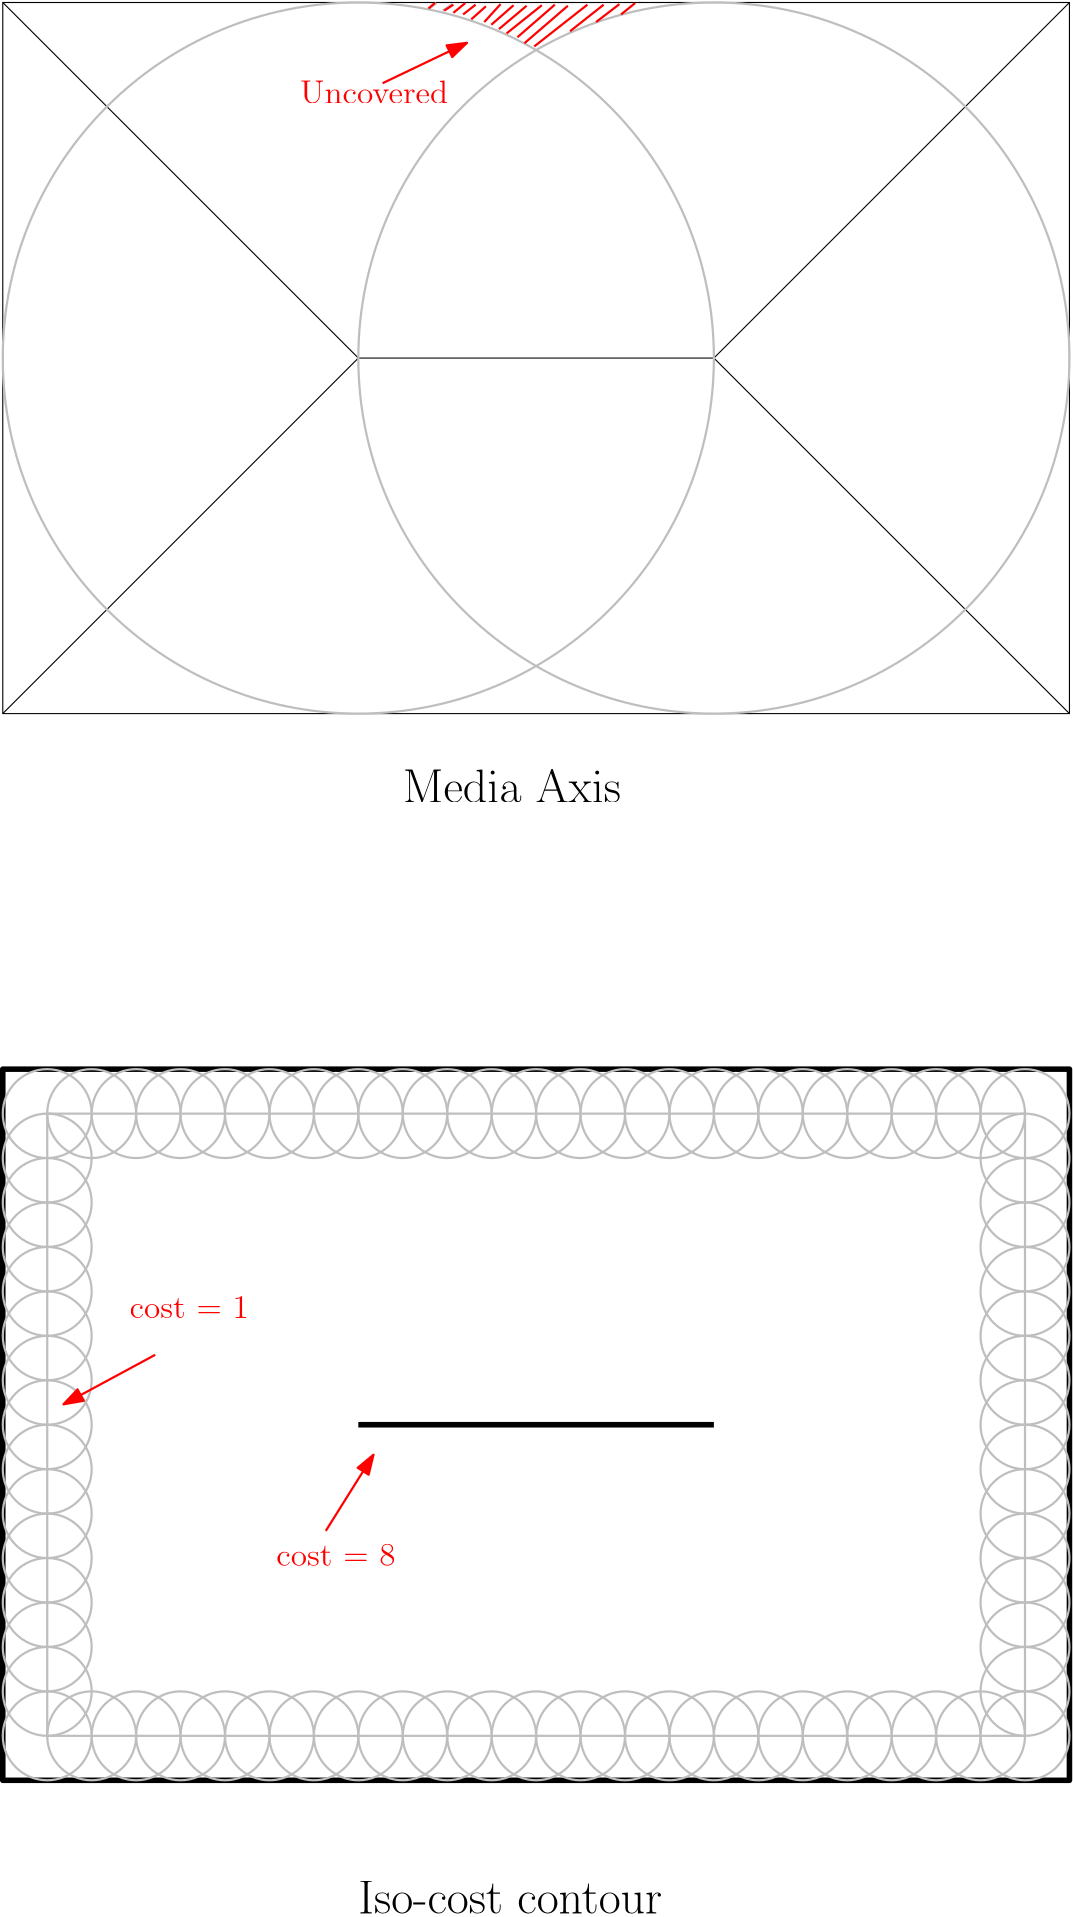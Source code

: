 <?xml version="1.0"?>
<!DOCTYPE ipe SYSTEM "ipe.dtd">
<ipe version="70005" creator="Ipe 7.1.4">
<info created="D:20140708014344" modified="D:20140708042005"/>
<ipestyle name="basic">
<symbol name="arrow/arc(spx)">
<path stroke="sym-stroke" fill="sym-stroke" pen="sym-pen">
0 0 m
-1 0.333 l
-1 -0.333 l
h
</path>
</symbol>
<symbol name="arrow/farc(spx)">
<path stroke="sym-stroke" fill="white" pen="sym-pen">
0 0 m
-1 0.333 l
-1 -0.333 l
h
</path>
</symbol>
<symbol name="mark/circle(sx)" transformations="translations">
<path fill="sym-stroke">
0.6 0 0 0.6 0 0 e
0.4 0 0 0.4 0 0 e
</path>
</symbol>
<symbol name="mark/disk(sx)" transformations="translations">
<path fill="sym-stroke">
0.6 0 0 0.6 0 0 e
</path>
</symbol>
<symbol name="mark/fdisk(sfx)" transformations="translations">
<group>
<path fill="sym-fill">
0.5 0 0 0.5 0 0 e
</path>
<path fill="sym-stroke" fillrule="eofill">
0.6 0 0 0.6 0 0 e
0.4 0 0 0.4 0 0 e
</path>
</group>
</symbol>
<symbol name="mark/box(sx)" transformations="translations">
<path fill="sym-stroke" fillrule="eofill">
-0.6 -0.6 m
0.6 -0.6 l
0.6 0.6 l
-0.6 0.6 l
h
-0.4 -0.4 m
0.4 -0.4 l
0.4 0.4 l
-0.4 0.4 l
h
</path>
</symbol>
<symbol name="mark/square(sx)" transformations="translations">
<path fill="sym-stroke">
-0.6 -0.6 m
0.6 -0.6 l
0.6 0.6 l
-0.6 0.6 l
h
</path>
</symbol>
<symbol name="mark/fsquare(sfx)" transformations="translations">
<group>
<path fill="sym-fill">
-0.5 -0.5 m
0.5 -0.5 l
0.5 0.5 l
-0.5 0.5 l
h
</path>
<path fill="sym-stroke" fillrule="eofill">
-0.6 -0.6 m
0.6 -0.6 l
0.6 0.6 l
-0.6 0.6 l
h
-0.4 -0.4 m
0.4 -0.4 l
0.4 0.4 l
-0.4 0.4 l
h
</path>
</group>
</symbol>
<symbol name="mark/cross(sx)" transformations="translations">
<group>
<path fill="sym-stroke">
-0.43 -0.57 m
0.57 0.43 l
0.43 0.57 l
-0.57 -0.43 l
h
</path>
<path fill="sym-stroke">
-0.43 0.57 m
0.57 -0.43 l
0.43 -0.57 l
-0.57 0.43 l
h
</path>
</group>
</symbol>
<symbol name="arrow/fnormal(spx)">
<path stroke="sym-stroke" fill="white" pen="sym-pen">
0 0 m
-1 0.333 l
-1 -0.333 l
h
</path>
</symbol>
<symbol name="arrow/pointed(spx)">
<path stroke="sym-stroke" fill="sym-stroke" pen="sym-pen">
0 0 m
-1 0.333 l
-0.8 0 l
-1 -0.333 l
h
</path>
</symbol>
<symbol name="arrow/fpointed(spx)">
<path stroke="sym-stroke" fill="white" pen="sym-pen">
0 0 m
-1 0.333 l
-0.8 0 l
-1 -0.333 l
h
</path>
</symbol>
<symbol name="arrow/linear(spx)">
<path stroke="sym-stroke" pen="sym-pen">
-1 0.333 m
0 0 l
-1 -0.333 l
</path>
</symbol>
<symbol name="arrow/fdouble(spx)">
<path stroke="sym-stroke" fill="white" pen="sym-pen">
0 0 m
-1 0.333 l
-1 -0.333 l
h
-1 0 m
-2 0.333 l
-2 -0.333 l
h
</path>
</symbol>
<symbol name="arrow/double(spx)">
<path stroke="sym-stroke" fill="sym-stroke" pen="sym-pen">
0 0 m
-1 0.333 l
-1 -0.333 l
h
-1 0 m
-2 0.333 l
-2 -0.333 l
h
</path>
</symbol>
<pen name="heavier" value="0.8"/>
<pen name="fat" value="1.2"/>
<pen name="ultrafat" value="2"/>
<symbolsize name="large" value="5"/>
<symbolsize name="small" value="2"/>
<symbolsize name="tiny" value="1.1"/>
<arrowsize name="large" value="10"/>
<arrowsize name="small" value="5"/>
<arrowsize name="tiny" value="3"/>
<color name="red" value="1 0 0"/>
<color name="green" value="0 1 0"/>
<color name="blue" value="0 0 1"/>
<color name="yellow" value="1 1 0"/>
<color name="orange" value="1 0.647 0"/>
<color name="gold" value="1 0.843 0"/>
<color name="purple" value="0.627 0.125 0.941"/>
<color name="gray" value="0.745"/>
<color name="brown" value="0.647 0.165 0.165"/>
<color name="navy" value="0 0 0.502"/>
<color name="pink" value="1 0.753 0.796"/>
<color name="seagreen" value="0.18 0.545 0.341"/>
<color name="turquoise" value="0.251 0.878 0.816"/>
<color name="violet" value="0.933 0.51 0.933"/>
<color name="darkblue" value="0 0 0.545"/>
<color name="darkcyan" value="0 0.545 0.545"/>
<color name="darkgray" value="0.663"/>
<color name="darkgreen" value="0 0.392 0"/>
<color name="darkmagenta" value="0.545 0 0.545"/>
<color name="darkorange" value="1 0.549 0"/>
<color name="darkred" value="0.545 0 0"/>
<color name="lightblue" value="0.678 0.847 0.902"/>
<color name="lightcyan" value="0.878 1 1"/>
<color name="lightgray" value="0.827"/>
<color name="lightgreen" value="0.565 0.933 0.565"/>
<color name="lightyellow" value="1 1 0.878"/>
<dashstyle name="dashed" value="[4] 0"/>
<dashstyle name="dotted" value="[1 3] 0"/>
<dashstyle name="dash dotted" value="[4 2 1 2] 0"/>
<dashstyle name="dash dot dotted" value="[4 2 1 2 1 2] 0"/>
<textsize name="large" value="\large"/>
<textsize name="Large" value="\Large"/>
<textsize name="LARGE" value="\LARGE"/>
<textsize name="huge" value="\huge"/>
<textsize name="Huge" value="\Huge"/>
<textsize name="small" value="\small"/>
<textsize name="footnote" value="\footnotesize"/>
<textsize name="tiny" value="\tiny"/>
<textstyle name="center" begin="\begin{center}" end="\end{center}"/>
<textstyle name="itemize" begin="\begin{itemize}" end="\end{itemize}"/>
<textstyle name="item" begin="\begin{itemize}\item{}" end="\end{itemize}"/>
<gridsize name="4 pts" value="4"/>
<gridsize name="8 pts (~3 mm)" value="8"/>
<gridsize name="16 pts (~6 mm)" value="16"/>
<gridsize name="32 pts (~12 mm)" value="32"/>
<gridsize name="10 pts (~3.5 mm)" value="10"/>
<gridsize name="20 pts (~7 mm)" value="20"/>
<gridsize name="14 pts (~5 mm)" value="14"/>
<gridsize name="28 pts (~10 mm)" value="28"/>
<gridsize name="56 pts (~20 mm)" value="56"/>
<anglesize name="90 deg" value="90"/>
<anglesize name="60 deg" value="60"/>
<anglesize name="45 deg" value="45"/>
<anglesize name="30 deg" value="30"/>
<anglesize name="22.5 deg" value="22.5"/>
<tiling name="falling" angle="-60" step="4" width="1"/>
<tiling name="rising" angle="30" step="4" width="1"/>
</ipestyle>
<page>
<layer name="alpha"/>
<view layers="alpha" active="alpha"/>
<path layer="alpha" stroke="black">
128 832 m
128 576 l
512 576 l
512 832 l
h
</path>
<path stroke="black">
128 832 m
256 704 l
128 576 l
</path>
<path stroke="black">
256 704 m
384 704 l
</path>
<path stroke="black">
384 704 m
512 832 l
</path>
<path stroke="black">
384 704 m
512 576 l
</path>
<path stroke="black" pen="ultrafat">
128 448 m
128 192 l
512 192 l
512 448 l
h
</path>
<path stroke="black" pen="ultrafat">
256 320 m
384 320 l
</path>
<path stroke="gray" pen="heavier">
144 432 m
144 208 l
496 208 l
496 432 l
h
</path>
<path stroke="gray" pen="heavier">
16 0 0 16 144 432 e
</path>
<path stroke="gray" pen="heavier">
16 0 0 16 176 432 e
</path>
<path stroke="gray" pen="heavier">
16 0 0 16 208 432 e
</path>
<path stroke="gray" pen="heavier">
16 0 0 16 240 432 e
</path>
<path stroke="gray" pen="heavier">
16 0 0 16 272 432 e
</path>
<path stroke="gray" pen="heavier">
16 0 0 16 304 432 e
</path>
<path stroke="gray" pen="heavier">
16 0 0 16 336 432 e
</path>
<path stroke="gray" pen="heavier">
16 0 0 16 368 432 e
</path>
<path stroke="gray" pen="heavier">
16 0 0 16 400 432 e
</path>
<path stroke="gray" pen="heavier">
16 0 0 16 432 432 e
</path>
<path stroke="gray" pen="heavier">
16 0 0 16 464 432 e
</path>
<path stroke="gray" pen="heavier">
16 0 0 16 496 432 e
</path>
<path stroke="gray" pen="heavier">
16 0 0 16 160 432 e
</path>
<path stroke="gray" pen="heavier">
16 0 0 16 192 432 e
</path>
<path stroke="gray" pen="heavier">
16 0 0 16 224 432 e
</path>
<path stroke="gray" pen="heavier">
16 0 0 16 256 432 e
</path>
<path stroke="gray" pen="heavier">
16 0 0 16 288 432 e
</path>
<path stroke="gray" pen="heavier">
16 0 0 16 320 432 e
</path>
<path stroke="gray" pen="heavier">
16 0 0 16 352 432 e
</path>
<path stroke="gray" pen="heavier">
16 0 0 16 384 432 e
</path>
<path stroke="gray" pen="heavier">
16 0 0 16 416 432 e
</path>
<path stroke="gray" pen="heavier">
16 0 0 16 448 432 e
</path>
<path stroke="gray" pen="heavier">
16 0 0 16 480 432 e
</path>
<path stroke="gray" pen="heavier">
16 0 0 16 496 416 e
</path>
<path stroke="gray" pen="heavier">
16 0 0 16 496 400 e
</path>
<path stroke="gray" pen="heavier">
16 0 0 16 496 384 e
</path>
<path stroke="gray" pen="heavier">
16 0 0 16 496 368 e
</path>
<path stroke="gray" pen="heavier">
16 0 0 16 496 352 e
</path>
<path stroke="gray" pen="heavier">
16 0 0 16 496 336 e
</path>
<path stroke="gray" pen="heavier">
16 0 0 16 496 320 e
</path>
<path stroke="gray" pen="heavier">
16 0 0 16 496 304 e
</path>
<path stroke="gray" pen="heavier">
16 0 0 16 496 288 e
</path>
<path stroke="gray" pen="heavier">
16 0 0 16 496 272 e
</path>
<path stroke="gray" pen="heavier">
16 0 0 16 496 256 e
</path>
<path stroke="gray" pen="heavier">
16 0 0 16 496 240 e
</path>
<path stroke="gray" pen="heavier">
16 0 0 16 496 224 e
</path>
<path stroke="gray" pen="heavier">
16 0 0 16 496 208 e
</path>
<path stroke="gray" pen="heavier">
16 0 0 16 480 208 e
</path>
<path stroke="gray" pen="heavier">
16 0 0 16 464 208 e
</path>
<path stroke="gray" pen="heavier">
16 0 0 16 448 208 e
</path>
<path stroke="gray" pen="heavier">
16 0 0 16 432 208 e
</path>
<path stroke="gray" pen="heavier">
16 0 0 16 416 208 e
</path>
<path stroke="gray" pen="heavier">
16 0 0 16 400 208 e
</path>
<path stroke="gray" pen="heavier">
16 0 0 16 384 208 e
</path>
<path stroke="gray" pen="heavier">
16 0 0 16 368 208 e
</path>
<path stroke="gray" pen="heavier">
16 0 0 16 352 208 e
</path>
<path stroke="gray" pen="heavier">
16 0 0 16 336 208 e
</path>
<path stroke="gray" pen="heavier">
16 0 0 16 320 208 e
</path>
<path stroke="gray" pen="heavier">
16 0 0 16 304 208 e
</path>
<path stroke="gray" pen="heavier">
16 0 0 16 288 208 e
</path>
<path stroke="gray" pen="heavier">
16 0 0 16 272 208 e
</path>
<path stroke="gray" pen="heavier">
16 0 0 16 256 208 e
</path>
<path stroke="gray" pen="heavier">
16 0 0 16 240 208 e
</path>
<path stroke="gray" pen="heavier">
16 0 0 16 224 208 e
</path>
<path stroke="gray" pen="heavier">
16 0 0 16 208 208 e
</path>
<path stroke="gray" pen="heavier">
16 0 0 16 192 208 e
</path>
<path stroke="gray" pen="heavier">
16 0 0 16 176 208 e
</path>
<path stroke="gray" pen="heavier">
16 0 0 16 160 208 e
</path>
<path stroke="gray" pen="heavier">
16 0 0 16 144 208 e
</path>
<path stroke="gray" pen="heavier">
16 0 0 16 144 224 e
</path>
<path stroke="gray" pen="heavier">
16 0 0 16 144 240 e
</path>
<path stroke="gray" pen="heavier">
16 0 0 16 144 256 e
</path>
<path stroke="gray" pen="heavier">
16 0 0 16 144 272 e
</path>
<path stroke="gray" pen="heavier">
16 0 0 16 144 288 e
</path>
<path stroke="gray" pen="heavier">
16 0 0 16 144 304 e
</path>
<path stroke="gray" pen="heavier">
16 0 0 16 144 320 e
</path>
<path stroke="gray" pen="heavier">
16 0 0 16 144 336 e
</path>
<path stroke="gray" pen="heavier">
16 0 0 16 144 352 e
</path>
<path stroke="gray" pen="heavier">
16 0 0 16 144 368 e
</path>
<path stroke="gray" pen="heavier">
16 0 0 16 144 384 e
</path>
<path stroke="gray" pen="heavier">
16 0 0 16 144 400 e
</path>
<path stroke="gray" pen="heavier">
16 0 0 16 144 416 e
</path>
<text matrix="1 0 0 1 48 0" transformations="translations" pos="224 544" stroke="black" type="label" width="78.58" height="11.955" depth="0" valign="baseline" size="LARGE">Media Axis</text>
<text transformations="translations" pos="256 144" stroke="black" type="label" width="109.409" height="11.761" depth="0" valign="baseline" size="LARGE">Iso-cost contour</text>
<path stroke="red" pen="heavier" rarrow="normal/normal">
149.855 327.346 m
182.872 345.175 l
</path>
<text transformations="translations" pos="173.627 358.381" stroke="red" type="label" width="42.987" height="7.704" depth="0" valign="baseline" size="large">cost = 1</text>
<path stroke="red" pen="heavier" rarrow="normal/normal">
261.452 309.186 m
244.283 281.782 l
</path>
<text transformations="translations" pos="226.454 269.236" stroke="red" type="label" width="42.987" height="7.704" depth="0" valign="baseline" size="large">cost = 8</text>
<path stroke="gray" pen="heavier">
128 0 0 128 256 704 e
</path>
<path stroke="gray" pen="heavier">
128 0 0 128 384 704 e
</path>
<path stroke="gray" pen="heavier">
284.148 831.805 m
281.609 829.852 l
</path>
<path stroke="gray" pen="heavier">
289.814 831.415 m
286.297 829.07 l
</path>
<path stroke="red" pen="heavier">
294.503 831.805 m
290.205 828.289 l
</path>
<path stroke="red" pen="heavier">
298.215 831.219 m
293.721 827.703 l
</path>
<path stroke="red" pen="heavier">
301.927 830.633 m
296.652 825.944 l
</path>
<path stroke="red" pen="heavier">
307.202 831.415 m
301.341 824.968 l
</path>
<path stroke="red" pen="heavier">
311.89 831.024 m
303.88 823.991 l
</path>
<path stroke="red" pen="heavier">
316.579 830.829 m
306.615 822.428 l
</path>
<path stroke="red" pen="heavier">
322.049 831.024 m
309.351 820.865 l
</path>
<path stroke="red" pen="heavier">
326.738 831.219 m
313.258 819.497 l
</path>
<path stroke="red" pen="heavier">
331.427 830.829 m
315.798 817.348 l
</path>
<path stroke="red" pen="heavier">
338.46 831.219 m
319.314 816.176 l
</path>
<path stroke="red" pen="heavier">
344.321 831.219 m
332.208 821.646 l
</path>
<path stroke="red" pen="heavier">
349.987 831.415 m
341.586 824.968 l
</path>
<path stroke="red" pen="heavier">
355.652 831.805 m
350.573 827.703 l
</path>
<path stroke="red" pen="heavier">
290.205 831.219 m
286.883 829.07 l
</path>
<path stroke="red" pen="heavier">
283.562 831.805 m
281.218 829.852 l
</path>
<path stroke="red" pen="heavier" arrow="normal/normal">
264.727 802.948 m
295.103 817.475 l
</path>
<text transformations="translations" pos="235.012 795.684" stroke="red" type="label" width="53.323" height="8.302" depth="0" valign="baseline" size="large">Uncovered</text>
</page>
</ipe>

